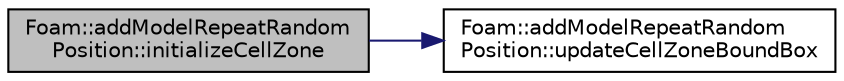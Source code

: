 digraph "Foam::addModelRepeatRandomPosition::initializeCellZone"
{
 // LATEX_PDF_SIZE
  edge [fontname="Helvetica",fontsize="10",labelfontname="Helvetica",labelfontsize="10"];
  node [fontname="Helvetica",fontsize="10",shape=record];
  rankdir="LR";
  Node1 [label="Foam::addModelRepeatRandom\lPosition::initializeCellZone",height=0.2,width=0.4,color="black", fillcolor="grey75", style="filled", fontcolor="black",tooltip=" "];
  Node1 -> Node2 [color="midnightblue",fontsize="10",style="solid",fontname="Helvetica"];
  Node2 [label="Foam::addModelRepeatRandom\lPosition::updateCellZoneBoundBox",height=0.2,width=0.4,color="black", fillcolor="white", style="filled",URL="$classFoam_1_1addModelRepeatRandomPosition.html#a6add78d4d409083549aca97b77159441",tooltip=" "];
}
